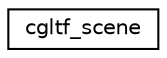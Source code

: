 digraph "Graphical Class Hierarchy"
{
 // LATEX_PDF_SIZE
  edge [fontname="Helvetica",fontsize="10",labelfontname="Helvetica",labelfontsize="10"];
  node [fontname="Helvetica",fontsize="10",shape=record];
  rankdir="LR";
  Node0 [label="cgltf_scene",height=0.2,width=0.4,color="black", fillcolor="white", style="filled",URL="$structcgltf__scene.html",tooltip=" "];
}
